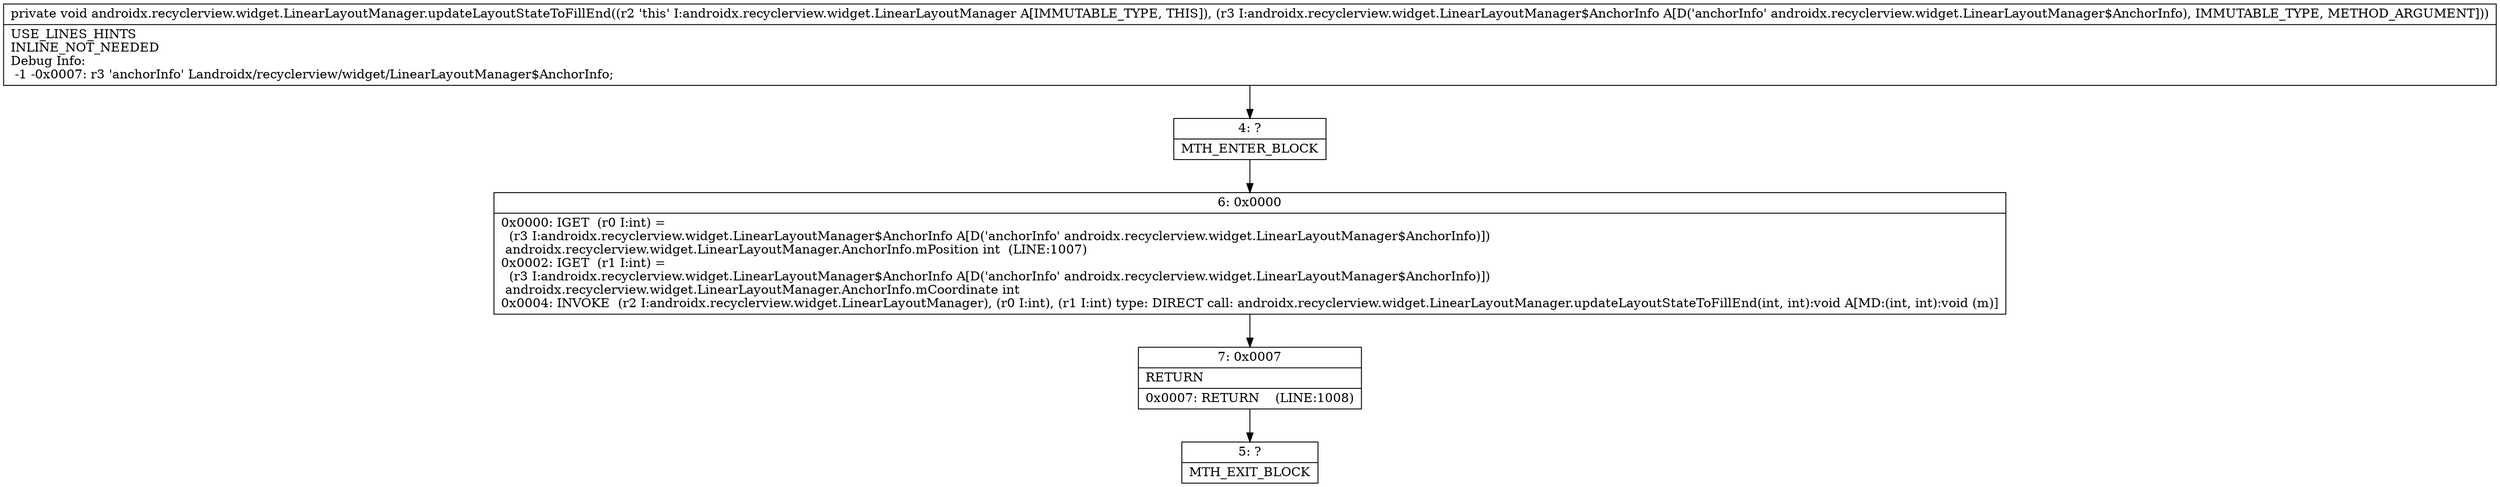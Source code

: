 digraph "CFG forandroidx.recyclerview.widget.LinearLayoutManager.updateLayoutStateToFillEnd(Landroidx\/recyclerview\/widget\/LinearLayoutManager$AnchorInfo;)V" {
Node_4 [shape=record,label="{4\:\ ?|MTH_ENTER_BLOCK\l}"];
Node_6 [shape=record,label="{6\:\ 0x0000|0x0000: IGET  (r0 I:int) = \l  (r3 I:androidx.recyclerview.widget.LinearLayoutManager$AnchorInfo A[D('anchorInfo' androidx.recyclerview.widget.LinearLayoutManager$AnchorInfo)])\l androidx.recyclerview.widget.LinearLayoutManager.AnchorInfo.mPosition int  (LINE:1007)\l0x0002: IGET  (r1 I:int) = \l  (r3 I:androidx.recyclerview.widget.LinearLayoutManager$AnchorInfo A[D('anchorInfo' androidx.recyclerview.widget.LinearLayoutManager$AnchorInfo)])\l androidx.recyclerview.widget.LinearLayoutManager.AnchorInfo.mCoordinate int \l0x0004: INVOKE  (r2 I:androidx.recyclerview.widget.LinearLayoutManager), (r0 I:int), (r1 I:int) type: DIRECT call: androidx.recyclerview.widget.LinearLayoutManager.updateLayoutStateToFillEnd(int, int):void A[MD:(int, int):void (m)]\l}"];
Node_7 [shape=record,label="{7\:\ 0x0007|RETURN\l|0x0007: RETURN    (LINE:1008)\l}"];
Node_5 [shape=record,label="{5\:\ ?|MTH_EXIT_BLOCK\l}"];
MethodNode[shape=record,label="{private void androidx.recyclerview.widget.LinearLayoutManager.updateLayoutStateToFillEnd((r2 'this' I:androidx.recyclerview.widget.LinearLayoutManager A[IMMUTABLE_TYPE, THIS]), (r3 I:androidx.recyclerview.widget.LinearLayoutManager$AnchorInfo A[D('anchorInfo' androidx.recyclerview.widget.LinearLayoutManager$AnchorInfo), IMMUTABLE_TYPE, METHOD_ARGUMENT]))  | USE_LINES_HINTS\lINLINE_NOT_NEEDED\lDebug Info:\l  \-1 \-0x0007: r3 'anchorInfo' Landroidx\/recyclerview\/widget\/LinearLayoutManager$AnchorInfo;\l}"];
MethodNode -> Node_4;Node_4 -> Node_6;
Node_6 -> Node_7;
Node_7 -> Node_5;
}

